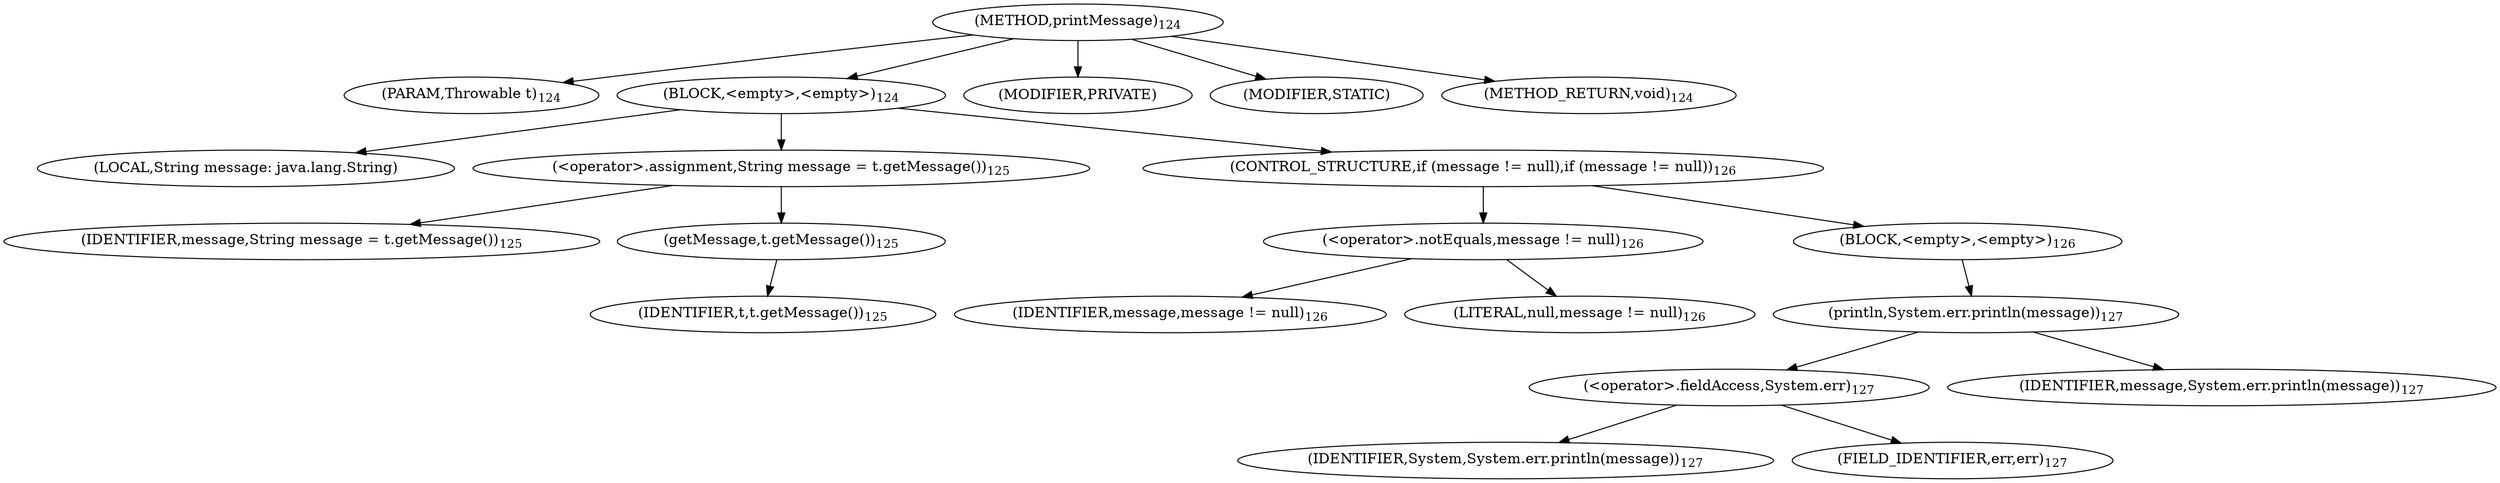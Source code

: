 digraph "printMessage" {  
"84" [label = <(METHOD,printMessage)<SUB>124</SUB>> ]
"85" [label = <(PARAM,Throwable t)<SUB>124</SUB>> ]
"86" [label = <(BLOCK,&lt;empty&gt;,&lt;empty&gt;)<SUB>124</SUB>> ]
"87" [label = <(LOCAL,String message: java.lang.String)> ]
"88" [label = <(&lt;operator&gt;.assignment,String message = t.getMessage())<SUB>125</SUB>> ]
"89" [label = <(IDENTIFIER,message,String message = t.getMessage())<SUB>125</SUB>> ]
"90" [label = <(getMessage,t.getMessage())<SUB>125</SUB>> ]
"91" [label = <(IDENTIFIER,t,t.getMessage())<SUB>125</SUB>> ]
"92" [label = <(CONTROL_STRUCTURE,if (message != null),if (message != null))<SUB>126</SUB>> ]
"93" [label = <(&lt;operator&gt;.notEquals,message != null)<SUB>126</SUB>> ]
"94" [label = <(IDENTIFIER,message,message != null)<SUB>126</SUB>> ]
"95" [label = <(LITERAL,null,message != null)<SUB>126</SUB>> ]
"96" [label = <(BLOCK,&lt;empty&gt;,&lt;empty&gt;)<SUB>126</SUB>> ]
"97" [label = <(println,System.err.println(message))<SUB>127</SUB>> ]
"98" [label = <(&lt;operator&gt;.fieldAccess,System.err)<SUB>127</SUB>> ]
"99" [label = <(IDENTIFIER,System,System.err.println(message))<SUB>127</SUB>> ]
"100" [label = <(FIELD_IDENTIFIER,err,err)<SUB>127</SUB>> ]
"101" [label = <(IDENTIFIER,message,System.err.println(message))<SUB>127</SUB>> ]
"102" [label = <(MODIFIER,PRIVATE)> ]
"103" [label = <(MODIFIER,STATIC)> ]
"104" [label = <(METHOD_RETURN,void)<SUB>124</SUB>> ]
  "84" -> "85" 
  "84" -> "86" 
  "84" -> "102" 
  "84" -> "103" 
  "84" -> "104" 
  "86" -> "87" 
  "86" -> "88" 
  "86" -> "92" 
  "88" -> "89" 
  "88" -> "90" 
  "90" -> "91" 
  "92" -> "93" 
  "92" -> "96" 
  "93" -> "94" 
  "93" -> "95" 
  "96" -> "97" 
  "97" -> "98" 
  "97" -> "101" 
  "98" -> "99" 
  "98" -> "100" 
}

